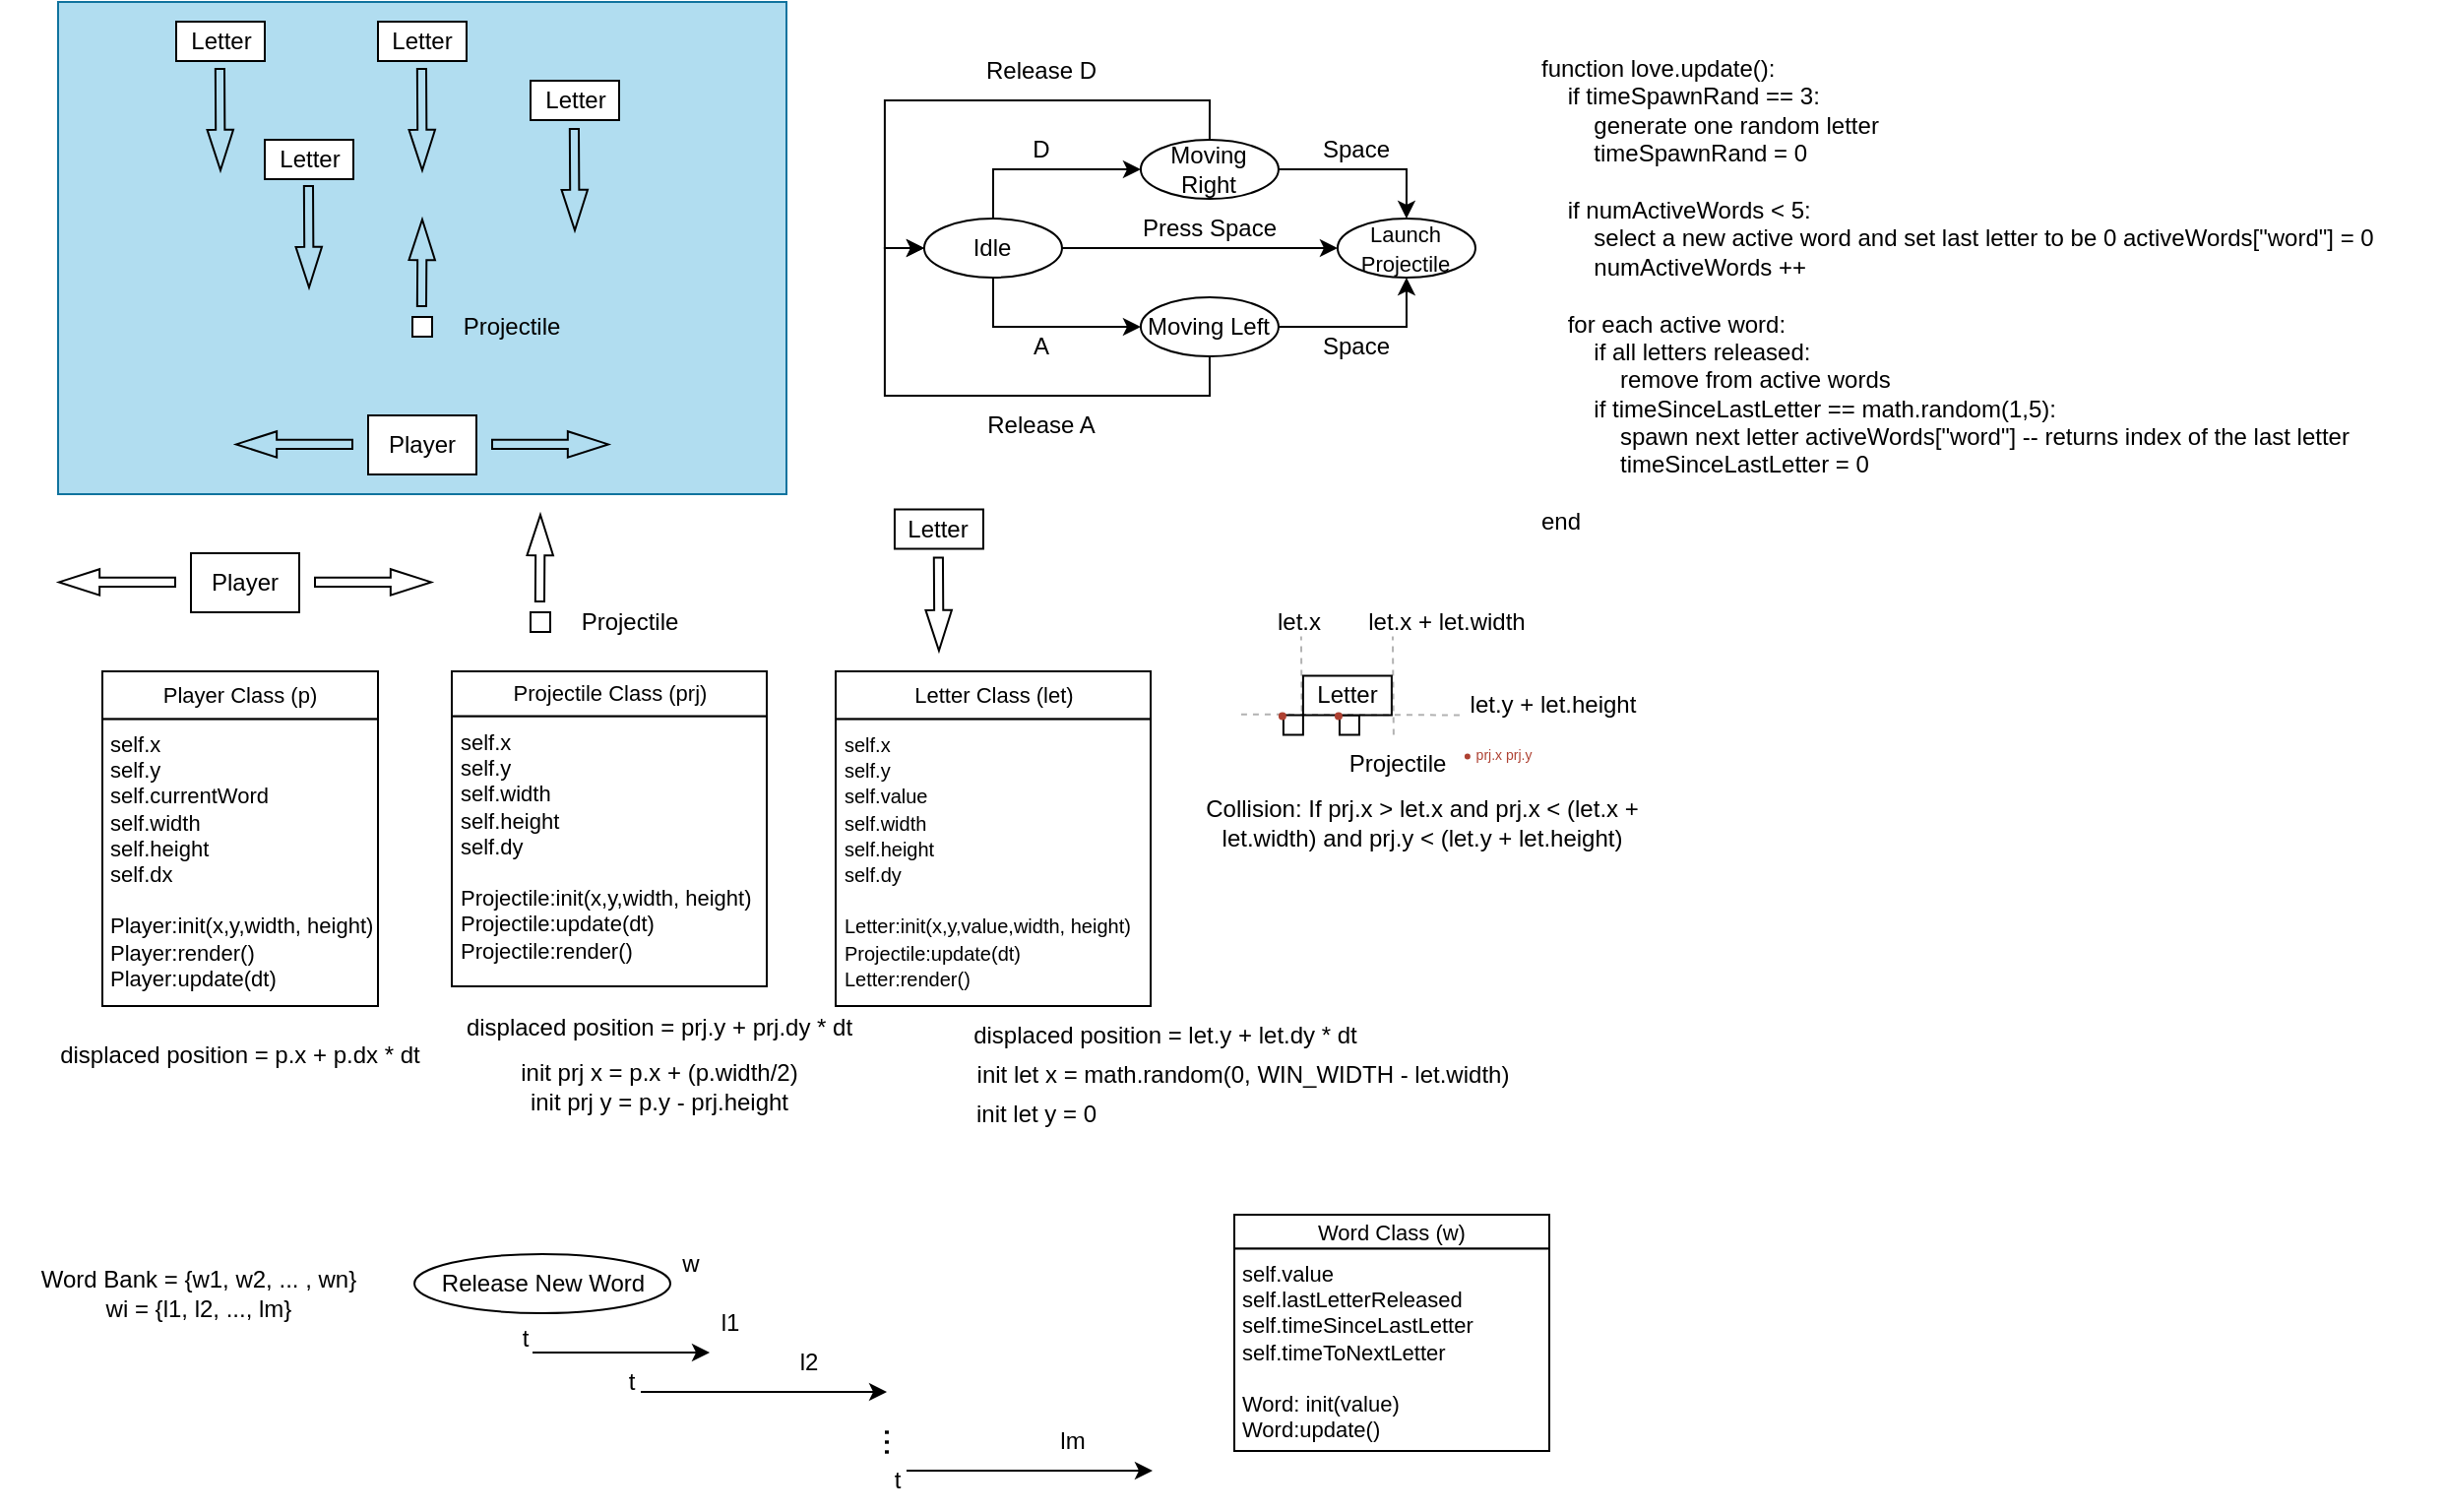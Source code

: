 <mxfile version="22.0.0" type="device">
  <diagram name="Page-1" id="gQWPeiKZhMqks3ATMtiM">
    <mxGraphModel dx="2234" dy="821" grid="1" gridSize="10" guides="1" tooltips="1" connect="1" arrows="1" fold="1" page="1" pageScale="1" pageWidth="850" pageHeight="1100" math="0" shadow="0">
      <root>
        <mxCell id="0" />
        <mxCell id="1" parent="0" />
        <mxCell id="V8X37U61cJBSDd8ko4WL-95" value="prj.x prj.y" style="text;html=1;strokeColor=none;fillColor=none;align=center;verticalAlign=middle;whiteSpace=wrap;rounded=0;fontSize=7;fontColor=#AE4132;" parent="1" vertex="1">
          <mxGeometry x="257.47" y="558.25" width="60" height="30" as="geometry" />
        </mxCell>
        <mxCell id="V8X37U61cJBSDd8ko4WL-13" value="" style="rounded=0;whiteSpace=wrap;html=1;fillColor=#b1ddf0;strokeColor=#10739e;align=left;" parent="1" vertex="1">
          <mxGeometry x="-447.5" y="190" width="370" height="250" as="geometry" />
        </mxCell>
        <mxCell id="V8X37U61cJBSDd8ko4WL-3" value="Player" style="rounded=0;whiteSpace=wrap;html=1;" parent="1" vertex="1">
          <mxGeometry x="-290" y="400" width="55" height="30" as="geometry" />
        </mxCell>
        <mxCell id="V8X37U61cJBSDd8ko4WL-4" value="" style="whiteSpace=wrap;html=1;aspect=fixed;" parent="1" vertex="1">
          <mxGeometry x="-267.5" y="350" width="10" height="10" as="geometry" />
        </mxCell>
        <mxCell id="V8X37U61cJBSDd8ko4WL-5" value="" style="shape=flexArrow;endArrow=classic;html=1;rounded=0;startSize=5;endWidth=7.673;endSize=6.526;width=4.571;" parent="1" edge="1">
          <mxGeometry width="50" height="50" relative="1" as="geometry">
            <mxPoint x="-227.5" y="414.71" as="sourcePoint" />
            <mxPoint x="-167.5" y="414.71" as="targetPoint" />
          </mxGeometry>
        </mxCell>
        <mxCell id="V8X37U61cJBSDd8ko4WL-6" value="" style="shape=flexArrow;endArrow=classic;html=1;rounded=0;startSize=5;endWidth=7.673;endSize=6.526;width=4.571;" parent="1" edge="1">
          <mxGeometry width="50" height="50" relative="1" as="geometry">
            <mxPoint x="-297.5" y="414.71" as="sourcePoint" />
            <mxPoint x="-357.5" y="414.71" as="targetPoint" />
          </mxGeometry>
        </mxCell>
        <mxCell id="V8X37U61cJBSDd8ko4WL-7" value="" style="shape=flexArrow;endArrow=classic;html=1;rounded=0;startSize=5;endWidth=7.673;endSize=6.526;width=4.571;" parent="1" edge="1">
          <mxGeometry width="50" height="50" relative="1" as="geometry">
            <mxPoint x="-262.79" y="345.0" as="sourcePoint" />
            <mxPoint x="-262.5" y="300" as="targetPoint" />
          </mxGeometry>
        </mxCell>
        <mxCell id="V8X37U61cJBSDd8ko4WL-8" value="Letter" style="rounded=0;whiteSpace=wrap;html=1;" parent="1" vertex="1">
          <mxGeometry x="-285" y="200" width="45" height="20" as="geometry" />
        </mxCell>
        <mxCell id="V8X37U61cJBSDd8ko4WL-9" value="Letter" style="rounded=0;whiteSpace=wrap;html=1;" parent="1" vertex="1">
          <mxGeometry x="-207.5" y="230" width="45" height="20" as="geometry" />
        </mxCell>
        <mxCell id="V8X37U61cJBSDd8ko4WL-10" value="Letter" style="rounded=0;whiteSpace=wrap;html=1;" parent="1" vertex="1">
          <mxGeometry x="-387.5" y="200" width="45" height="20" as="geometry" />
        </mxCell>
        <mxCell id="V8X37U61cJBSDd8ko4WL-11" value="Letter" style="rounded=0;whiteSpace=wrap;html=1;" parent="1" vertex="1">
          <mxGeometry x="-342.5" y="260" width="45" height="20" as="geometry" />
        </mxCell>
        <mxCell id="V8X37U61cJBSDd8ko4WL-12" value="" style="shape=flexArrow;endArrow=classic;html=1;rounded=0;startSize=5;endWidth=7.673;endSize=6.526;width=4.571;" parent="1" edge="1">
          <mxGeometry width="50" height="50" relative="1" as="geometry">
            <mxPoint x="-185.29" y="254.0" as="sourcePoint" />
            <mxPoint x="-185" y="306.5" as="targetPoint" />
          </mxGeometry>
        </mxCell>
        <mxCell id="V8X37U61cJBSDd8ko4WL-14" value="" style="shape=flexArrow;endArrow=classic;html=1;rounded=0;startSize=5;endWidth=7.673;endSize=6.526;width=4.571;" parent="1" edge="1">
          <mxGeometry width="50" height="50" relative="1" as="geometry">
            <mxPoint x="-262.79" y="223.5" as="sourcePoint" />
            <mxPoint x="-262.5" y="276" as="targetPoint" />
          </mxGeometry>
        </mxCell>
        <mxCell id="V8X37U61cJBSDd8ko4WL-15" value="" style="shape=flexArrow;endArrow=classic;html=1;rounded=0;startSize=5;endWidth=7.673;endSize=6.526;width=4.571;" parent="1" edge="1">
          <mxGeometry width="50" height="50" relative="1" as="geometry">
            <mxPoint x="-320.29" y="283.0" as="sourcePoint" />
            <mxPoint x="-320" y="335.5" as="targetPoint" />
          </mxGeometry>
        </mxCell>
        <mxCell id="V8X37U61cJBSDd8ko4WL-16" value="" style="shape=flexArrow;endArrow=classic;html=1;rounded=0;startSize=5;endWidth=7.673;endSize=6.526;width=4.571;" parent="1" edge="1">
          <mxGeometry width="50" height="50" relative="1" as="geometry">
            <mxPoint x="-365.29" y="223.5" as="sourcePoint" />
            <mxPoint x="-365" y="276" as="targetPoint" />
          </mxGeometry>
        </mxCell>
        <mxCell id="V8X37U61cJBSDd8ko4WL-17" value="Projectile" style="text;html=1;strokeColor=none;fillColor=none;align=center;verticalAlign=middle;whiteSpace=wrap;rounded=0;" parent="1" vertex="1">
          <mxGeometry x="-247.5" y="340" width="60" height="30" as="geometry" />
        </mxCell>
        <mxCell id="V8X37U61cJBSDd8ko4WL-37" style="edgeStyle=orthogonalEdgeStyle;rounded=0;orthogonalLoop=1;jettySize=auto;html=1;entryX=0;entryY=0.5;entryDx=0;entryDy=0;" parent="1" source="V8X37U61cJBSDd8ko4WL-33" target="V8X37U61cJBSDd8ko4WL-34" edge="1">
          <mxGeometry relative="1" as="geometry">
            <Array as="points">
              <mxPoint x="27.47" y="275" />
            </Array>
          </mxGeometry>
        </mxCell>
        <mxCell id="V8X37U61cJBSDd8ko4WL-38" style="edgeStyle=orthogonalEdgeStyle;rounded=0;orthogonalLoop=1;jettySize=auto;html=1;entryX=0;entryY=0.5;entryDx=0;entryDy=0;" parent="1" source="V8X37U61cJBSDd8ko4WL-33" target="V8X37U61cJBSDd8ko4WL-35" edge="1">
          <mxGeometry relative="1" as="geometry">
            <Array as="points">
              <mxPoint x="27.47" y="355" />
            </Array>
          </mxGeometry>
        </mxCell>
        <mxCell id="V8X37U61cJBSDd8ko4WL-39" style="edgeStyle=orthogonalEdgeStyle;rounded=0;orthogonalLoop=1;jettySize=auto;html=1;entryX=0;entryY=0.5;entryDx=0;entryDy=0;" parent="1" source="V8X37U61cJBSDd8ko4WL-33" target="V8X37U61cJBSDd8ko4WL-36" edge="1">
          <mxGeometry relative="1" as="geometry" />
        </mxCell>
        <mxCell id="V8X37U61cJBSDd8ko4WL-33" value="Idle" style="ellipse;whiteSpace=wrap;html=1;" parent="1" vertex="1">
          <mxGeometry x="-7.53" y="300" width="70" height="30" as="geometry" />
        </mxCell>
        <mxCell id="V8X37U61cJBSDd8ko4WL-41" style="edgeStyle=orthogonalEdgeStyle;rounded=0;orthogonalLoop=1;jettySize=auto;html=1;entryX=0.5;entryY=0;entryDx=0;entryDy=0;" parent="1" source="V8X37U61cJBSDd8ko4WL-34" target="V8X37U61cJBSDd8ko4WL-36" edge="1">
          <mxGeometry relative="1" as="geometry" />
        </mxCell>
        <mxCell id="V8X37U61cJBSDd8ko4WL-47" style="edgeStyle=orthogonalEdgeStyle;rounded=0;orthogonalLoop=1;jettySize=auto;html=1;entryX=0;entryY=0.5;entryDx=0;entryDy=0;" parent="1" source="V8X37U61cJBSDd8ko4WL-34" target="V8X37U61cJBSDd8ko4WL-33" edge="1">
          <mxGeometry relative="1" as="geometry">
            <Array as="points">
              <mxPoint x="137.47" y="240" />
              <mxPoint x="-27.53" y="240" />
              <mxPoint x="-27.53" y="315" />
            </Array>
          </mxGeometry>
        </mxCell>
        <mxCell id="V8X37U61cJBSDd8ko4WL-34" value="Moving Right" style="ellipse;whiteSpace=wrap;html=1;" parent="1" vertex="1">
          <mxGeometry x="102.47" y="260" width="70" height="30" as="geometry" />
        </mxCell>
        <mxCell id="V8X37U61cJBSDd8ko4WL-40" style="edgeStyle=orthogonalEdgeStyle;rounded=0;orthogonalLoop=1;jettySize=auto;html=1;entryX=0.5;entryY=1;entryDx=0;entryDy=0;" parent="1" source="V8X37U61cJBSDd8ko4WL-35" target="V8X37U61cJBSDd8ko4WL-36" edge="1">
          <mxGeometry relative="1" as="geometry" />
        </mxCell>
        <mxCell id="V8X37U61cJBSDd8ko4WL-49" style="edgeStyle=orthogonalEdgeStyle;rounded=0;orthogonalLoop=1;jettySize=auto;html=1;entryX=0;entryY=0.5;entryDx=0;entryDy=0;" parent="1" source="V8X37U61cJBSDd8ko4WL-35" target="V8X37U61cJBSDd8ko4WL-33" edge="1">
          <mxGeometry relative="1" as="geometry">
            <Array as="points">
              <mxPoint x="137.47" y="390" />
              <mxPoint x="-27.53" y="390" />
              <mxPoint x="-27.53" y="315" />
            </Array>
          </mxGeometry>
        </mxCell>
        <mxCell id="V8X37U61cJBSDd8ko4WL-35" value="Moving Left" style="ellipse;whiteSpace=wrap;html=1;" parent="1" vertex="1">
          <mxGeometry x="102.47" y="340" width="70" height="30" as="geometry" />
        </mxCell>
        <mxCell id="V8X37U61cJBSDd8ko4WL-36" value="&lt;font style=&quot;font-size: 11px;&quot;&gt;Launch Projectile&lt;/font&gt;" style="ellipse;whiteSpace=wrap;html=1;" parent="1" vertex="1">
          <mxGeometry x="202.47" y="300" width="70" height="30" as="geometry" />
        </mxCell>
        <mxCell id="V8X37U61cJBSDd8ko4WL-42" value="D" style="text;html=1;strokeColor=none;fillColor=none;align=center;verticalAlign=middle;whiteSpace=wrap;rounded=0;" parent="1" vertex="1">
          <mxGeometry x="22.47" y="250" width="60" height="30" as="geometry" />
        </mxCell>
        <mxCell id="V8X37U61cJBSDd8ko4WL-43" value="A" style="text;html=1;strokeColor=none;fillColor=none;align=center;verticalAlign=middle;whiteSpace=wrap;rounded=0;" parent="1" vertex="1">
          <mxGeometry x="22.47" y="350" width="60" height="30" as="geometry" />
        </mxCell>
        <mxCell id="V8X37U61cJBSDd8ko4WL-44" value="Press Space" style="text;html=1;strokeColor=none;fillColor=none;align=center;verticalAlign=middle;whiteSpace=wrap;rounded=0;" parent="1" vertex="1">
          <mxGeometry x="94.97" y="290" width="85" height="30" as="geometry" />
        </mxCell>
        <mxCell id="V8X37U61cJBSDd8ko4WL-45" value="Space" style="text;html=1;strokeColor=none;fillColor=none;align=center;verticalAlign=middle;whiteSpace=wrap;rounded=0;" parent="1" vertex="1">
          <mxGeometry x="182.47" y="250" width="60" height="30" as="geometry" />
        </mxCell>
        <mxCell id="V8X37U61cJBSDd8ko4WL-46" value="Space" style="text;html=1;strokeColor=none;fillColor=none;align=center;verticalAlign=middle;whiteSpace=wrap;rounded=0;" parent="1" vertex="1">
          <mxGeometry x="182.47" y="350" width="60" height="30" as="geometry" />
        </mxCell>
        <mxCell id="V8X37U61cJBSDd8ko4WL-48" value="Release D" style="text;html=1;strokeColor=none;fillColor=none;align=center;verticalAlign=middle;whiteSpace=wrap;rounded=0;" parent="1" vertex="1">
          <mxGeometry x="22.47" y="210" width="60" height="30" as="geometry" />
        </mxCell>
        <mxCell id="V8X37U61cJBSDd8ko4WL-50" value="Release A" style="text;html=1;strokeColor=none;fillColor=none;align=center;verticalAlign=middle;whiteSpace=wrap;rounded=0;" parent="1" vertex="1">
          <mxGeometry x="22.47" y="390" width="60" height="30" as="geometry" />
        </mxCell>
        <mxCell id="V8X37U61cJBSDd8ko4WL-54" value="displaced position = p.x + p.dx * dt" style="text;html=1;strokeColor=none;fillColor=none;align=center;verticalAlign=middle;whiteSpace=wrap;rounded=0;" parent="1" vertex="1">
          <mxGeometry x="-470" y="710" width="230" height="30" as="geometry" />
        </mxCell>
        <mxCell id="V8X37U61cJBSDd8ko4WL-55" value="Player" style="rounded=0;whiteSpace=wrap;html=1;" parent="1" vertex="1">
          <mxGeometry x="-380" y="470" width="55" height="30" as="geometry" />
        </mxCell>
        <mxCell id="V8X37U61cJBSDd8ko4WL-56" value="" style="shape=flexArrow;endArrow=classic;html=1;rounded=0;startSize=5;endWidth=7.673;endSize=6.526;width=4.571;" parent="1" edge="1">
          <mxGeometry width="50" height="50" relative="1" as="geometry">
            <mxPoint x="-317.5" y="484.71" as="sourcePoint" />
            <mxPoint x="-257.5" y="484.71" as="targetPoint" />
          </mxGeometry>
        </mxCell>
        <mxCell id="V8X37U61cJBSDd8ko4WL-57" value="" style="shape=flexArrow;endArrow=classic;html=1;rounded=0;startSize=5;endWidth=7.673;endSize=6.526;width=4.571;" parent="1" edge="1">
          <mxGeometry width="50" height="50" relative="1" as="geometry">
            <mxPoint x="-387.5" y="484.71" as="sourcePoint" />
            <mxPoint x="-447.5" y="484.71" as="targetPoint" />
          </mxGeometry>
        </mxCell>
        <mxCell id="V8X37U61cJBSDd8ko4WL-62" value="" style="group" parent="1" vertex="1" connectable="0">
          <mxGeometry x="-425" y="530" width="140" height="170" as="geometry" />
        </mxCell>
        <mxCell id="V8X37U61cJBSDd8ko4WL-59" value="Player Class (p)" style="rounded=0;whiteSpace=wrap;html=1;align=center;fontSize=11;" parent="V8X37U61cJBSDd8ko4WL-62" vertex="1">
          <mxGeometry width="140" height="24.286" as="geometry" />
        </mxCell>
        <mxCell id="V8X37U61cJBSDd8ko4WL-60" value="self.x&lt;br style=&quot;font-size: 11px;&quot;&gt;self.y&lt;br&gt;self.currentWord&lt;br style=&quot;font-size: 11px;&quot;&gt;self.width&lt;br style=&quot;font-size: 11px;&quot;&gt;self.height&lt;br style=&quot;font-size: 11px;&quot;&gt;self.dx&lt;br style=&quot;font-size: 11px;&quot;&gt;&lt;br style=&quot;font-size: 11px;&quot;&gt;Player:init(x,y,width, height)&lt;br style=&quot;font-size: 11px;&quot;&gt;Player:render()&lt;br&gt;Player:update(dt)" style="rounded=0;whiteSpace=wrap;html=1;align=left;verticalAlign=top;fontSize=11;spacingLeft=2;" parent="V8X37U61cJBSDd8ko4WL-62" vertex="1">
          <mxGeometry y="24.286" width="140" height="145.714" as="geometry" />
        </mxCell>
        <mxCell id="V8X37U61cJBSDd8ko4WL-63" value="" style="whiteSpace=wrap;html=1;aspect=fixed;" parent="1" vertex="1">
          <mxGeometry x="-207.5" y="500" width="10" height="10" as="geometry" />
        </mxCell>
        <mxCell id="V8X37U61cJBSDd8ko4WL-64" value="" style="shape=flexArrow;endArrow=classic;html=1;rounded=0;startSize=5;endWidth=7.673;endSize=6.526;width=4.571;" parent="1" edge="1">
          <mxGeometry width="50" height="50" relative="1" as="geometry">
            <mxPoint x="-202.79" y="495.0" as="sourcePoint" />
            <mxPoint x="-202.5" y="450" as="targetPoint" />
          </mxGeometry>
        </mxCell>
        <mxCell id="V8X37U61cJBSDd8ko4WL-65" value="Projectile" style="text;html=1;strokeColor=none;fillColor=none;align=center;verticalAlign=middle;whiteSpace=wrap;rounded=0;" parent="1" vertex="1">
          <mxGeometry x="-187.5" y="490" width="60" height="30" as="geometry" />
        </mxCell>
        <mxCell id="V8X37U61cJBSDd8ko4WL-66" value="" style="group" parent="1" vertex="1" connectable="0">
          <mxGeometry x="-247.5" y="530" width="160" height="160" as="geometry" />
        </mxCell>
        <mxCell id="V8X37U61cJBSDd8ko4WL-67" value="Projectile Class (prj)" style="rounded=0;whiteSpace=wrap;html=1;align=center;fontSize=11;" parent="V8X37U61cJBSDd8ko4WL-66" vertex="1">
          <mxGeometry width="160" height="22.857" as="geometry" />
        </mxCell>
        <mxCell id="V8X37U61cJBSDd8ko4WL-68" value="self.x&lt;br style=&quot;font-size: 11px;&quot;&gt;self.y&lt;br style=&quot;font-size: 11px;&quot;&gt;self.width&lt;br style=&quot;font-size: 11px;&quot;&gt;self.height&lt;br style=&quot;font-size: 11px;&quot;&gt;self.dy&lt;br style=&quot;font-size: 11px;&quot;&gt;&lt;br style=&quot;font-size: 11px;&quot;&gt;Projectile:init(x,y,width, height)&lt;br style=&quot;font-size: 11px;&quot;&gt;Projectile:update(dt)&lt;br&gt;Projectile:render()" style="rounded=0;whiteSpace=wrap;html=1;align=left;verticalAlign=top;fontSize=11;spacingLeft=2;" parent="V8X37U61cJBSDd8ko4WL-66" vertex="1">
          <mxGeometry y="22.857" width="160" height="137.143" as="geometry" />
        </mxCell>
        <mxCell id="V8X37U61cJBSDd8ko4WL-70" value="displaced position&amp;nbsp;= prj.y + prj.dy * dt" style="text;html=1;strokeColor=none;fillColor=none;align=center;verticalAlign=middle;whiteSpace=wrap;rounded=0;" parent="1" vertex="1">
          <mxGeometry x="-257.5" y="696" width="230" height="30" as="geometry" />
        </mxCell>
        <mxCell id="V8X37U61cJBSDd8ko4WL-71" value="init prj x = p.x + (p.width/2)&lt;br&gt;init prj y = p.y - prj.height" style="text;html=1;strokeColor=none;fillColor=none;align=center;verticalAlign=middle;whiteSpace=wrap;rounded=0;" parent="1" vertex="1">
          <mxGeometry x="-257.5" y="726" width="230" height="30" as="geometry" />
        </mxCell>
        <mxCell id="V8X37U61cJBSDd8ko4WL-72" value="Letter" style="rounded=0;whiteSpace=wrap;html=1;" parent="1" vertex="1">
          <mxGeometry x="-22.53" y="447.75" width="45" height="20" as="geometry" />
        </mxCell>
        <mxCell id="V8X37U61cJBSDd8ko4WL-73" value="" style="shape=flexArrow;endArrow=classic;html=1;rounded=0;startSize=5;endWidth=7.673;endSize=6.526;width=4.571;" parent="1" edge="1">
          <mxGeometry width="50" height="50" relative="1" as="geometry">
            <mxPoint x="-0.32" y="471.75" as="sourcePoint" />
            <mxPoint x="-0.03" y="520" as="targetPoint" />
          </mxGeometry>
        </mxCell>
        <mxCell id="V8X37U61cJBSDd8ko4WL-74" value="" style="group" parent="1" vertex="1" connectable="0">
          <mxGeometry x="-52.5" y="530" width="160" height="170" as="geometry" />
        </mxCell>
        <mxCell id="V8X37U61cJBSDd8ko4WL-75" value="Letter Class (let)" style="rounded=0;whiteSpace=wrap;html=1;align=center;fontSize=11;" parent="V8X37U61cJBSDd8ko4WL-74" vertex="1">
          <mxGeometry width="160" height="24.286" as="geometry" />
        </mxCell>
        <mxCell id="V8X37U61cJBSDd8ko4WL-76" value="&lt;font style=&quot;font-size: 10px;&quot;&gt;self.x&lt;br style=&quot;&quot;&gt;self.y&lt;br&gt;self.value&lt;br style=&quot;&quot;&gt;self.width&lt;br style=&quot;&quot;&gt;self.height&lt;br style=&quot;&quot;&gt;self.dy&lt;br style=&quot;&quot;&gt;&lt;br style=&quot;&quot;&gt;Letter:init(x,y,value,width, height)&lt;br style=&quot;&quot;&gt;Projectile:update(dt)&lt;br&gt;Letter:render()&lt;br&gt;&lt;/font&gt;" style="rounded=0;whiteSpace=wrap;html=1;align=left;verticalAlign=top;fontSize=11;spacingLeft=2;" parent="V8X37U61cJBSDd8ko4WL-74" vertex="1">
          <mxGeometry y="24.286" width="160" height="145.714" as="geometry" />
        </mxCell>
        <mxCell id="V8X37U61cJBSDd8ko4WL-77" value="displaced position&amp;nbsp;= let.y + let.dy * dt" style="text;html=1;strokeColor=none;fillColor=none;align=center;verticalAlign=middle;whiteSpace=wrap;rounded=0;" parent="1" vertex="1">
          <mxGeometry x="0.49" y="700" width="230" height="30" as="geometry" />
        </mxCell>
        <mxCell id="V8X37U61cJBSDd8ko4WL-78" value="init let x = math.random(0, WIN_WIDTH - let.width)" style="text;html=1;strokeColor=none;fillColor=none;align=center;verticalAlign=middle;whiteSpace=wrap;rounded=0;" parent="1" vertex="1">
          <mxGeometry x="-27.5" y="720" width="363.47" height="30" as="geometry" />
        </mxCell>
        <mxCell id="V8X37U61cJBSDd8ko4WL-79" value="init let y = 0" style="text;html=1;strokeColor=none;fillColor=none;align=left;verticalAlign=middle;whiteSpace=wrap;rounded=0;" parent="1" vertex="1">
          <mxGeometry x="16.53" y="740" width="320" height="30" as="geometry" />
        </mxCell>
        <mxCell id="V8X37U61cJBSDd8ko4WL-80" value="" style="whiteSpace=wrap;html=1;aspect=fixed;" parent="1" vertex="1">
          <mxGeometry x="203.47" y="552.25" width="10" height="10" as="geometry" />
        </mxCell>
        <mxCell id="V8X37U61cJBSDd8ko4WL-81" value="Projectile" style="text;html=1;strokeColor=none;fillColor=none;align=center;verticalAlign=middle;whiteSpace=wrap;rounded=0;" parent="1" vertex="1">
          <mxGeometry x="203.47" y="562.25" width="60" height="30" as="geometry" />
        </mxCell>
        <mxCell id="V8X37U61cJBSDd8ko4WL-82" value="Letter" style="rounded=0;whiteSpace=wrap;html=1;" parent="1" vertex="1">
          <mxGeometry x="184.94" y="532.25" width="45" height="20" as="geometry" />
        </mxCell>
        <mxCell id="V8X37U61cJBSDd8ko4WL-85" value="" style="endArrow=none;dashed=1;html=1;rounded=0;opacity=30;" parent="1" edge="1">
          <mxGeometry width="50" height="50" relative="1" as="geometry">
            <mxPoint x="184.41" y="562.25" as="sourcePoint" />
            <mxPoint x="183.94" y="512.25" as="targetPoint" />
          </mxGeometry>
        </mxCell>
        <mxCell id="V8X37U61cJBSDd8ko4WL-86" value="" style="endArrow=none;dashed=1;html=1;rounded=0;opacity=30;" parent="1" edge="1">
          <mxGeometry width="50" height="50" relative="1" as="geometry">
            <mxPoint x="230.94" y="562.25" as="sourcePoint" />
            <mxPoint x="230.47" y="512.25" as="targetPoint" />
          </mxGeometry>
        </mxCell>
        <mxCell id="V8X37U61cJBSDd8ko4WL-87" value="let.x" style="text;html=1;strokeColor=none;fillColor=none;align=center;verticalAlign=middle;whiteSpace=wrap;rounded=0;" parent="1" vertex="1">
          <mxGeometry x="153.47" y="490" width="60" height="30" as="geometry" />
        </mxCell>
        <mxCell id="V8X37U61cJBSDd8ko4WL-88" value="let.x + let.width" style="text;html=1;strokeColor=none;fillColor=none;align=center;verticalAlign=middle;whiteSpace=wrap;rounded=0;" parent="1" vertex="1">
          <mxGeometry x="213.47" y="490" width="90.03" height="30" as="geometry" />
        </mxCell>
        <mxCell id="V8X37U61cJBSDd8ko4WL-89" value="Collision: If prj.x &amp;gt; let.x and prj.x &amp;lt; (let.x + let.width) and prj.y &amp;lt; (let.y + let.height)" style="text;html=1;strokeColor=none;fillColor=none;align=center;verticalAlign=middle;whiteSpace=wrap;rounded=0;" parent="1" vertex="1">
          <mxGeometry x="127.47" y="592.25" width="237.03" height="30" as="geometry" />
        </mxCell>
        <mxCell id="V8X37U61cJBSDd8ko4WL-90" value="" style="endArrow=none;dashed=1;html=1;rounded=0;opacity=30;" parent="1" edge="1">
          <mxGeometry width="50" height="50" relative="1" as="geometry">
            <mxPoint x="153.47" y="551.85" as="sourcePoint" />
            <mxPoint x="267.47" y="552.25" as="targetPoint" />
          </mxGeometry>
        </mxCell>
        <mxCell id="V8X37U61cJBSDd8ko4WL-91" value="let.y + let.height" style="text;html=1;strokeColor=none;fillColor=none;align=center;verticalAlign=middle;whiteSpace=wrap;rounded=0;" parent="1" vertex="1">
          <mxGeometry x="267.44" y="532.25" width="90" height="30" as="geometry" />
        </mxCell>
        <mxCell id="V8X37U61cJBSDd8ko4WL-92" value="" style="ellipse;whiteSpace=wrap;html=1;aspect=fixed;fillColor=#AE4132;strokeColor=#AE4132;" parent="1" vertex="1">
          <mxGeometry x="201.47" y="551.25" width="3" height="3" as="geometry" />
        </mxCell>
        <mxCell id="V8X37U61cJBSDd8ko4WL-94" value="" style="ellipse;whiteSpace=wrap;html=1;aspect=fixed;fillColor=#AE4132;strokeColor=#AE4132;" parent="1" vertex="1">
          <mxGeometry x="267.44" y="572.25" width="2" height="2" as="geometry" />
        </mxCell>
        <mxCell id="V8X37U61cJBSDd8ko4WL-97" value="Word Bank = {w1, w2, ... , wn}&lt;br&gt;wi = {l1, l2, ..., lm}&lt;br&gt;" style="text;html=1;strokeColor=none;fillColor=none;align=center;verticalAlign=middle;whiteSpace=wrap;rounded=0;" parent="1" vertex="1">
          <mxGeometry x="-476.49" y="816" width="200" height="60" as="geometry" />
        </mxCell>
        <mxCell id="V8X37U61cJBSDd8ko4WL-98" value="Release New Word" style="ellipse;whiteSpace=wrap;html=1;" parent="1" vertex="1">
          <mxGeometry x="-266.49" y="826" width="130" height="30" as="geometry" />
        </mxCell>
        <mxCell id="V8X37U61cJBSDd8ko4WL-99" value="" style="endArrow=classic;html=1;rounded=0;" parent="1" edge="1">
          <mxGeometry width="50" height="50" relative="1" as="geometry">
            <mxPoint x="-206.49" y="876" as="sourcePoint" />
            <mxPoint x="-116.49" y="876" as="targetPoint" />
          </mxGeometry>
        </mxCell>
        <mxCell id="V8X37U61cJBSDd8ko4WL-101" value="w" style="text;html=1;strokeColor=none;fillColor=none;align=center;verticalAlign=middle;whiteSpace=wrap;rounded=0;" parent="1" vertex="1">
          <mxGeometry x="-156.49" y="816" width="60" height="30" as="geometry" />
        </mxCell>
        <mxCell id="V8X37U61cJBSDd8ko4WL-102" value="l1" style="text;html=1;strokeColor=none;fillColor=none;align=center;verticalAlign=middle;whiteSpace=wrap;rounded=0;" parent="1" vertex="1">
          <mxGeometry x="-136.49" y="846" width="60" height="30" as="geometry" />
        </mxCell>
        <mxCell id="V8X37U61cJBSDd8ko4WL-103" value="" style="endArrow=classic;html=1;rounded=0;" parent="1" edge="1">
          <mxGeometry width="50" height="50" relative="1" as="geometry">
            <mxPoint x="-151.49" y="896" as="sourcePoint" />
            <mxPoint x="-26.49" y="896" as="targetPoint" />
          </mxGeometry>
        </mxCell>
        <mxCell id="V8X37U61cJBSDd8ko4WL-104" value="l2" style="text;html=1;strokeColor=none;fillColor=none;align=center;verticalAlign=middle;whiteSpace=wrap;rounded=0;" parent="1" vertex="1">
          <mxGeometry x="-96.49" y="866" width="60" height="30" as="geometry" />
        </mxCell>
        <mxCell id="V8X37U61cJBSDd8ko4WL-105" value="" style="endArrow=classic;html=1;rounded=0;" parent="1" edge="1">
          <mxGeometry width="50" height="50" relative="1" as="geometry">
            <mxPoint x="-16.52" y="936" as="sourcePoint" />
            <mxPoint x="108.48" y="936" as="targetPoint" />
          </mxGeometry>
        </mxCell>
        <mxCell id="V8X37U61cJBSDd8ko4WL-106" value="lm" style="text;html=1;strokeColor=none;fillColor=none;align=center;verticalAlign=middle;whiteSpace=wrap;rounded=0;" parent="1" vertex="1">
          <mxGeometry x="38.48" y="906" width="60" height="30" as="geometry" />
        </mxCell>
        <mxCell id="V8X37U61cJBSDd8ko4WL-107" value="&lt;font style=&quot;font-size: 18px;&quot;&gt;...&lt;/font&gt;" style="text;html=1;strokeColor=none;fillColor=none;align=center;verticalAlign=middle;whiteSpace=wrap;rounded=0;rotation=90;" parent="1" vertex="1">
          <mxGeometry x="-51.49" y="911" width="60" height="20" as="geometry" />
        </mxCell>
        <mxCell id="V8X37U61cJBSDd8ko4WL-108" value="t" style="text;html=1;strokeColor=none;fillColor=none;align=center;verticalAlign=middle;whiteSpace=wrap;rounded=0;" parent="1" vertex="1">
          <mxGeometry x="-239.99" y="854" width="60" height="30" as="geometry" />
        </mxCell>
        <mxCell id="V8X37U61cJBSDd8ko4WL-111" value="t" style="text;html=1;strokeColor=none;fillColor=none;align=center;verticalAlign=middle;whiteSpace=wrap;rounded=0;" parent="1" vertex="1">
          <mxGeometry x="-186.49" y="876" width="60" height="30" as="geometry" />
        </mxCell>
        <mxCell id="V8X37U61cJBSDd8ko4WL-112" value="t" style="text;html=1;strokeColor=none;fillColor=none;align=center;verticalAlign=middle;whiteSpace=wrap;rounded=0;" parent="1" vertex="1">
          <mxGeometry x="-51.49" y="926" width="60" height="30" as="geometry" />
        </mxCell>
        <mxCell id="V8X37U61cJBSDd8ko4WL-125" value="function love.update():&#xa;    if timeSpawnRand == 3: &#xa;        generate one random letter&#xa;        timeSpawnRand = 0&#xa;        &#xa;    if numActiveWords &lt; 5:&#xa;        select a new active word and set last letter to be 0 activeWords[&quot;word&quot;] = 0&#xa;        numActiveWords ++&#xa;        &#xa;    for each active word:&#xa;        if all letters released:&#xa;            remove from active words&#xa;        if timeSinceLastLetter == math.random(1,5):&#xa;            spawn next letter activeWords[&quot;word&quot;] -- returns index of the last letter&#xa;            timeSinceLastLetter = 0&#xa;            &#xa;end" style="text;whiteSpace=wrap;" parent="1" vertex="1">
          <mxGeometry x="303.5" y="210" width="460" height="270" as="geometry" />
        </mxCell>
        <mxCell id="V8X37U61cJBSDd8ko4WL-124" value="self.value&lt;br&gt;self.lastLetterReleased&lt;br&gt;self.timeSinceLastLetter&lt;br&gt;self.timeToNextLetter&lt;br style=&quot;font-size: 11px;&quot;&gt;&lt;br style=&quot;font-size: 11px;&quot;&gt;Word: init(value)&lt;br&gt;Word:update()" style="rounded=0;whiteSpace=wrap;html=1;align=left;verticalAlign=top;fontSize=11;spacingLeft=2;" parent="1" vertex="1">
          <mxGeometry x="150" y="823.143" width="160" height="102.857" as="geometry" />
        </mxCell>
        <mxCell id="V8X37U61cJBSDd8ko4WL-123" value="Word Class (w)" style="rounded=0;whiteSpace=wrap;html=1;align=center;fontSize=11;" parent="1" vertex="1">
          <mxGeometry x="150" y="806" width="160" height="17.143" as="geometry" />
        </mxCell>
        <mxCell id="V8X37U61cJBSDd8ko4WL-128" value="" style="whiteSpace=wrap;html=1;aspect=fixed;" parent="1" vertex="1">
          <mxGeometry x="174.94" y="552.25" width="10" height="10" as="geometry" />
        </mxCell>
        <mxCell id="V8X37U61cJBSDd8ko4WL-129" value="" style="ellipse;whiteSpace=wrap;html=1;aspect=fixed;fillColor=#AE4132;strokeColor=#AE4132;" parent="1" vertex="1">
          <mxGeometry x="172.94" y="551.25" width="3" height="3" as="geometry" />
        </mxCell>
      </root>
    </mxGraphModel>
  </diagram>
</mxfile>
